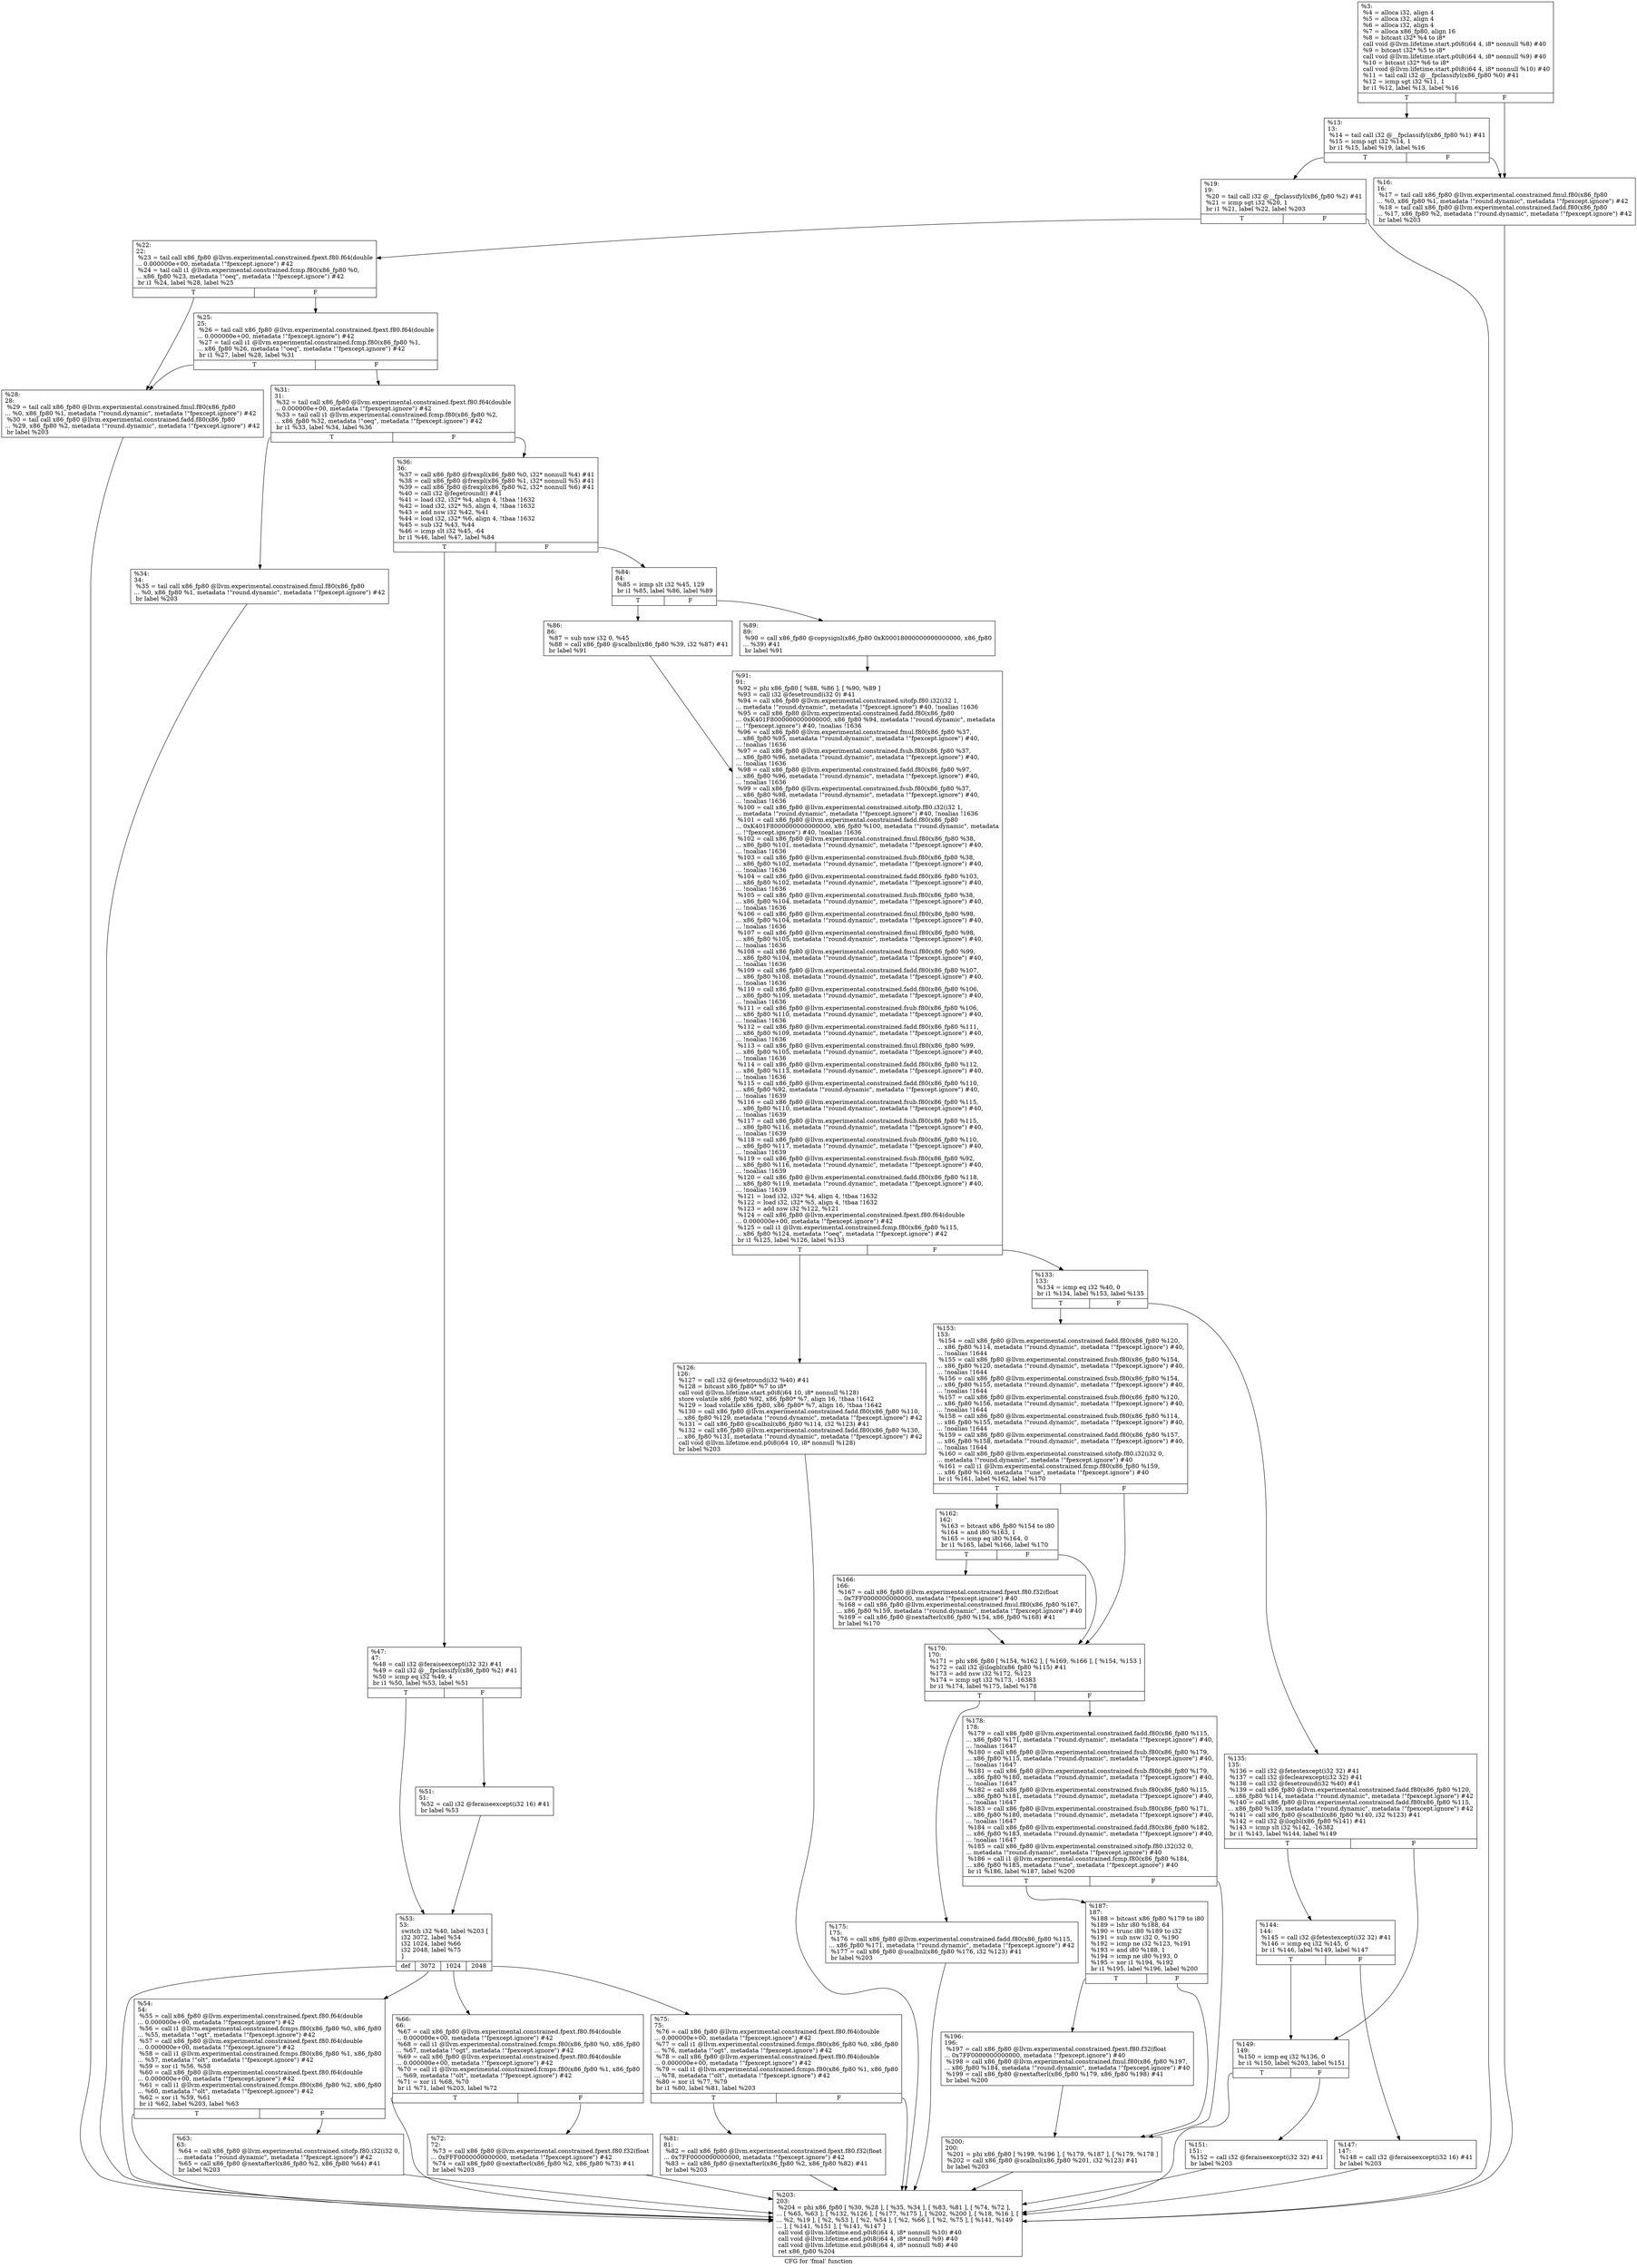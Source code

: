 digraph "CFG for 'fmal' function" {
	label="CFG for 'fmal' function";

	Node0x2002d30 [shape=record,label="{%3:\l  %4 = alloca i32, align 4\l  %5 = alloca i32, align 4\l  %6 = alloca i32, align 4\l  %7 = alloca x86_fp80, align 16\l  %8 = bitcast i32* %4 to i8*\l  call void @llvm.lifetime.start.p0i8(i64 4, i8* nonnull %8) #40\l  %9 = bitcast i32* %5 to i8*\l  call void @llvm.lifetime.start.p0i8(i64 4, i8* nonnull %9) #40\l  %10 = bitcast i32* %6 to i8*\l  call void @llvm.lifetime.start.p0i8(i64 4, i8* nonnull %10) #40\l  %11 = tail call i32 @__fpclassifyl(x86_fp80 %0) #41\l  %12 = icmp sgt i32 %11, 1\l  br i1 %12, label %13, label %16\l|{<s0>T|<s1>F}}"];
	Node0x2002d30:s0 -> Node0x2002d80;
	Node0x2002d30:s1 -> Node0x2002dd0;
	Node0x2002d80 [shape=record,label="{%13:\l13:                                               \l  %14 = tail call i32 @__fpclassifyl(x86_fp80 %1) #41\l  %15 = icmp sgt i32 %14, 1\l  br i1 %15, label %19, label %16\l|{<s0>T|<s1>F}}"];
	Node0x2002d80:s0 -> Node0x2002e20;
	Node0x2002d80:s1 -> Node0x2002dd0;
	Node0x2002dd0 [shape=record,label="{%16:\l16:                                               \l  %17 = tail call x86_fp80 @llvm.experimental.constrained.fmul.f80(x86_fp80\l... %0, x86_fp80 %1, metadata !\"round.dynamic\", metadata !\"fpexcept.ignore\") #42\l  %18 = tail call x86_fp80 @llvm.experimental.constrained.fadd.f80(x86_fp80\l... %17, x86_fp80 %2, metadata !\"round.dynamic\", metadata !\"fpexcept.ignore\") #42\l  br label %203\l}"];
	Node0x2002dd0 -> Node0x2003960;
	Node0x2002e20 [shape=record,label="{%19:\l19:                                               \l  %20 = tail call i32 @__fpclassifyl(x86_fp80 %2) #41\l  %21 = icmp sgt i32 %20, 1\l  br i1 %21, label %22, label %203\l|{<s0>T|<s1>F}}"];
	Node0x2002e20:s0 -> Node0x2002e70;
	Node0x2002e20:s1 -> Node0x2003960;
	Node0x2002e70 [shape=record,label="{%22:\l22:                                               \l  %23 = tail call x86_fp80 @llvm.experimental.constrained.fpext.f80.f64(double\l... 0.000000e+00, metadata !\"fpexcept.ignore\") #42\l  %24 = tail call i1 @llvm.experimental.constrained.fcmp.f80(x86_fp80 %0,\l... x86_fp80 %23, metadata !\"oeq\", metadata !\"fpexcept.ignore\") #42\l  br i1 %24, label %28, label %25\l|{<s0>T|<s1>F}}"];
	Node0x2002e70:s0 -> Node0x2002f10;
	Node0x2002e70:s1 -> Node0x2002ec0;
	Node0x2002ec0 [shape=record,label="{%25:\l25:                                               \l  %26 = tail call x86_fp80 @llvm.experimental.constrained.fpext.f80.f64(double\l... 0.000000e+00, metadata !\"fpexcept.ignore\") #42\l  %27 = tail call i1 @llvm.experimental.constrained.fcmp.f80(x86_fp80 %1,\l... x86_fp80 %26, metadata !\"oeq\", metadata !\"fpexcept.ignore\") #42\l  br i1 %27, label %28, label %31\l|{<s0>T|<s1>F}}"];
	Node0x2002ec0:s0 -> Node0x2002f10;
	Node0x2002ec0:s1 -> Node0x2002f60;
	Node0x2002f10 [shape=record,label="{%28:\l28:                                               \l  %29 = tail call x86_fp80 @llvm.experimental.constrained.fmul.f80(x86_fp80\l... %0, x86_fp80 %1, metadata !\"round.dynamic\", metadata !\"fpexcept.ignore\") #42\l  %30 = tail call x86_fp80 @llvm.experimental.constrained.fadd.f80(x86_fp80\l... %29, x86_fp80 %2, metadata !\"round.dynamic\", metadata !\"fpexcept.ignore\") #42\l  br label %203\l}"];
	Node0x2002f10 -> Node0x2003960;
	Node0x2002f60 [shape=record,label="{%31:\l31:                                               \l  %32 = tail call x86_fp80 @llvm.experimental.constrained.fpext.f80.f64(double\l... 0.000000e+00, metadata !\"fpexcept.ignore\") #42\l  %33 = tail call i1 @llvm.experimental.constrained.fcmp.f80(x86_fp80 %2,\l... x86_fp80 %32, metadata !\"oeq\", metadata !\"fpexcept.ignore\") #42\l  br i1 %33, label %34, label %36\l|{<s0>T|<s1>F}}"];
	Node0x2002f60:s0 -> Node0x2002fb0;
	Node0x2002f60:s1 -> Node0x2003000;
	Node0x2002fb0 [shape=record,label="{%34:\l34:                                               \l  %35 = tail call x86_fp80 @llvm.experimental.constrained.fmul.f80(x86_fp80\l... %0, x86_fp80 %1, metadata !\"round.dynamic\", metadata !\"fpexcept.ignore\") #42\l  br label %203\l}"];
	Node0x2002fb0 -> Node0x2003960;
	Node0x2003000 [shape=record,label="{%36:\l36:                                               \l  %37 = call x86_fp80 @frexpl(x86_fp80 %0, i32* nonnull %4) #41\l  %38 = call x86_fp80 @frexpl(x86_fp80 %1, i32* nonnull %5) #41\l  %39 = call x86_fp80 @frexpl(x86_fp80 %2, i32* nonnull %6) #41\l  %40 = call i32 @fegetround() #41\l  %41 = load i32, i32* %4, align 4, !tbaa !1632\l  %42 = load i32, i32* %5, align 4, !tbaa !1632\l  %43 = add nsw i32 %42, %41\l  %44 = load i32, i32* %6, align 4, !tbaa !1632\l  %45 = sub i32 %43, %44\l  %46 = icmp slt i32 %45, -64\l  br i1 %46, label %47, label %84\l|{<s0>T|<s1>F}}"];
	Node0x2003000:s0 -> Node0x2003050;
	Node0x2003000:s1 -> Node0x2003320;
	Node0x2003050 [shape=record,label="{%47:\l47:                                               \l  %48 = call i32 @feraiseexcept(i32 32) #41\l  %49 = call i32 @__fpclassifyl(x86_fp80 %2) #41\l  %50 = icmp eq i32 %49, 4\l  br i1 %50, label %53, label %51\l|{<s0>T|<s1>F}}"];
	Node0x2003050:s0 -> Node0x20030f0;
	Node0x2003050:s1 -> Node0x20030a0;
	Node0x20030a0 [shape=record,label="{%51:\l51:                                               \l  %52 = call i32 @feraiseexcept(i32 16) #41\l  br label %53\l}"];
	Node0x20030a0 -> Node0x20030f0;
	Node0x20030f0 [shape=record,label="{%53:\l53:                                               \l  switch i32 %40, label %203 [\l    i32 3072, label %54\l    i32 1024, label %66\l    i32 2048, label %75\l  ]\l|{<s0>def|<s1>3072|<s2>1024|<s3>2048}}"];
	Node0x20030f0:s0 -> Node0x2003960;
	Node0x20030f0:s1 -> Node0x2003140;
	Node0x20030f0:s2 -> Node0x20031e0;
	Node0x20030f0:s3 -> Node0x2003280;
	Node0x2003140 [shape=record,label="{%54:\l54:                                               \l  %55 = call x86_fp80 @llvm.experimental.constrained.fpext.f80.f64(double\l... 0.000000e+00, metadata !\"fpexcept.ignore\") #42\l  %56 = call i1 @llvm.experimental.constrained.fcmps.f80(x86_fp80 %0, x86_fp80\l... %55, metadata !\"ogt\", metadata !\"fpexcept.ignore\") #42\l  %57 = call x86_fp80 @llvm.experimental.constrained.fpext.f80.f64(double\l... 0.000000e+00, metadata !\"fpexcept.ignore\") #42\l  %58 = call i1 @llvm.experimental.constrained.fcmps.f80(x86_fp80 %1, x86_fp80\l... %57, metadata !\"olt\", metadata !\"fpexcept.ignore\") #42\l  %59 = xor i1 %56, %58\l  %60 = call x86_fp80 @llvm.experimental.constrained.fpext.f80.f64(double\l... 0.000000e+00, metadata !\"fpexcept.ignore\") #42\l  %61 = call i1 @llvm.experimental.constrained.fcmps.f80(x86_fp80 %2, x86_fp80\l... %60, metadata !\"olt\", metadata !\"fpexcept.ignore\") #42\l  %62 = xor i1 %59, %61\l  br i1 %62, label %203, label %63\l|{<s0>T|<s1>F}}"];
	Node0x2003140:s0 -> Node0x2003960;
	Node0x2003140:s1 -> Node0x2003190;
	Node0x2003190 [shape=record,label="{%63:\l63:                                               \l  %64 = call x86_fp80 @llvm.experimental.constrained.sitofp.f80.i32(i32 0,\l... metadata !\"round.dynamic\", metadata !\"fpexcept.ignore\") #42\l  %65 = call x86_fp80 @nextafterl(x86_fp80 %2, x86_fp80 %64) #41\l  br label %203\l}"];
	Node0x2003190 -> Node0x2003960;
	Node0x20031e0 [shape=record,label="{%66:\l66:                                               \l  %67 = call x86_fp80 @llvm.experimental.constrained.fpext.f80.f64(double\l... 0.000000e+00, metadata !\"fpexcept.ignore\") #42\l  %68 = call i1 @llvm.experimental.constrained.fcmps.f80(x86_fp80 %0, x86_fp80\l... %67, metadata !\"ogt\", metadata !\"fpexcept.ignore\") #42\l  %69 = call x86_fp80 @llvm.experimental.constrained.fpext.f80.f64(double\l... 0.000000e+00, metadata !\"fpexcept.ignore\") #42\l  %70 = call i1 @llvm.experimental.constrained.fcmps.f80(x86_fp80 %1, x86_fp80\l... %69, metadata !\"olt\", metadata !\"fpexcept.ignore\") #42\l  %71 = xor i1 %68, %70\l  br i1 %71, label %203, label %72\l|{<s0>T|<s1>F}}"];
	Node0x20031e0:s0 -> Node0x2003960;
	Node0x20031e0:s1 -> Node0x2003230;
	Node0x2003230 [shape=record,label="{%72:\l72:                                               \l  %73 = call x86_fp80 @llvm.experimental.constrained.fpext.f80.f32(float\l... 0xFFF0000000000000, metadata !\"fpexcept.ignore\") #42\l  %74 = call x86_fp80 @nextafterl(x86_fp80 %2, x86_fp80 %73) #41\l  br label %203\l}"];
	Node0x2003230 -> Node0x2003960;
	Node0x2003280 [shape=record,label="{%75:\l75:                                               \l  %76 = call x86_fp80 @llvm.experimental.constrained.fpext.f80.f64(double\l... 0.000000e+00, metadata !\"fpexcept.ignore\") #42\l  %77 = call i1 @llvm.experimental.constrained.fcmps.f80(x86_fp80 %0, x86_fp80\l... %76, metadata !\"ogt\", metadata !\"fpexcept.ignore\") #42\l  %78 = call x86_fp80 @llvm.experimental.constrained.fpext.f80.f64(double\l... 0.000000e+00, metadata !\"fpexcept.ignore\") #42\l  %79 = call i1 @llvm.experimental.constrained.fcmps.f80(x86_fp80 %1, x86_fp80\l... %78, metadata !\"olt\", metadata !\"fpexcept.ignore\") #42\l  %80 = xor i1 %77, %79\l  br i1 %80, label %81, label %203\l|{<s0>T|<s1>F}}"];
	Node0x2003280:s0 -> Node0x20032d0;
	Node0x2003280:s1 -> Node0x2003960;
	Node0x20032d0 [shape=record,label="{%81:\l81:                                               \l  %82 = call x86_fp80 @llvm.experimental.constrained.fpext.f80.f32(float\l... 0x7FF0000000000000, metadata !\"fpexcept.ignore\") #42\l  %83 = call x86_fp80 @nextafterl(x86_fp80 %2, x86_fp80 %82) #41\l  br label %203\l}"];
	Node0x20032d0 -> Node0x2003960;
	Node0x2003320 [shape=record,label="{%84:\l84:                                               \l  %85 = icmp slt i32 %45, 129\l  br i1 %85, label %86, label %89\l|{<s0>T|<s1>F}}"];
	Node0x2003320:s0 -> Node0x2003370;
	Node0x2003320:s1 -> Node0x20033c0;
	Node0x2003370 [shape=record,label="{%86:\l86:                                               \l  %87 = sub nsw i32 0, %45\l  %88 = call x86_fp80 @scalbnl(x86_fp80 %39, i32 %87) #41\l  br label %91\l}"];
	Node0x2003370 -> Node0x2003410;
	Node0x20033c0 [shape=record,label="{%89:\l89:                                               \l  %90 = call x86_fp80 @copysignl(x86_fp80 0xK00018000000000000000, x86_fp80\l... %39) #41\l  br label %91\l}"];
	Node0x20033c0 -> Node0x2003410;
	Node0x2003410 [shape=record,label="{%91:\l91:                                               \l  %92 = phi x86_fp80 [ %88, %86 ], [ %90, %89 ]\l  %93 = call i32 @fesetround(i32 0) #41\l  %94 = call x86_fp80 @llvm.experimental.constrained.sitofp.f80.i32(i32 1,\l... metadata !\"round.dynamic\", metadata !\"fpexcept.ignore\") #40, !noalias !1636\l  %95 = call x86_fp80 @llvm.experimental.constrained.fadd.f80(x86_fp80\l... 0xK401F8000000000000000, x86_fp80 %94, metadata !\"round.dynamic\", metadata\l... !\"fpexcept.ignore\") #40, !noalias !1636\l  %96 = call x86_fp80 @llvm.experimental.constrained.fmul.f80(x86_fp80 %37,\l... x86_fp80 %95, metadata !\"round.dynamic\", metadata !\"fpexcept.ignore\") #40,\l... !noalias !1636\l  %97 = call x86_fp80 @llvm.experimental.constrained.fsub.f80(x86_fp80 %37,\l... x86_fp80 %96, metadata !\"round.dynamic\", metadata !\"fpexcept.ignore\") #40,\l... !noalias !1636\l  %98 = call x86_fp80 @llvm.experimental.constrained.fadd.f80(x86_fp80 %97,\l... x86_fp80 %96, metadata !\"round.dynamic\", metadata !\"fpexcept.ignore\") #40,\l... !noalias !1636\l  %99 = call x86_fp80 @llvm.experimental.constrained.fsub.f80(x86_fp80 %37,\l... x86_fp80 %98, metadata !\"round.dynamic\", metadata !\"fpexcept.ignore\") #40,\l... !noalias !1636\l  %100 = call x86_fp80 @llvm.experimental.constrained.sitofp.f80.i32(i32 1,\l... metadata !\"round.dynamic\", metadata !\"fpexcept.ignore\") #40, !noalias !1636\l  %101 = call x86_fp80 @llvm.experimental.constrained.fadd.f80(x86_fp80\l... 0xK401F8000000000000000, x86_fp80 %100, metadata !\"round.dynamic\", metadata\l... !\"fpexcept.ignore\") #40, !noalias !1636\l  %102 = call x86_fp80 @llvm.experimental.constrained.fmul.f80(x86_fp80 %38,\l... x86_fp80 %101, metadata !\"round.dynamic\", metadata !\"fpexcept.ignore\") #40,\l... !noalias !1636\l  %103 = call x86_fp80 @llvm.experimental.constrained.fsub.f80(x86_fp80 %38,\l... x86_fp80 %102, metadata !\"round.dynamic\", metadata !\"fpexcept.ignore\") #40,\l... !noalias !1636\l  %104 = call x86_fp80 @llvm.experimental.constrained.fadd.f80(x86_fp80 %103,\l... x86_fp80 %102, metadata !\"round.dynamic\", metadata !\"fpexcept.ignore\") #40,\l... !noalias !1636\l  %105 = call x86_fp80 @llvm.experimental.constrained.fsub.f80(x86_fp80 %38,\l... x86_fp80 %104, metadata !\"round.dynamic\", metadata !\"fpexcept.ignore\") #40,\l... !noalias !1636\l  %106 = call x86_fp80 @llvm.experimental.constrained.fmul.f80(x86_fp80 %98,\l... x86_fp80 %104, metadata !\"round.dynamic\", metadata !\"fpexcept.ignore\") #40,\l... !noalias !1636\l  %107 = call x86_fp80 @llvm.experimental.constrained.fmul.f80(x86_fp80 %98,\l... x86_fp80 %105, metadata !\"round.dynamic\", metadata !\"fpexcept.ignore\") #40,\l... !noalias !1636\l  %108 = call x86_fp80 @llvm.experimental.constrained.fmul.f80(x86_fp80 %99,\l... x86_fp80 %104, metadata !\"round.dynamic\", metadata !\"fpexcept.ignore\") #40,\l... !noalias !1636\l  %109 = call x86_fp80 @llvm.experimental.constrained.fadd.f80(x86_fp80 %107,\l... x86_fp80 %108, metadata !\"round.dynamic\", metadata !\"fpexcept.ignore\") #40,\l... !noalias !1636\l  %110 = call x86_fp80 @llvm.experimental.constrained.fadd.f80(x86_fp80 %106,\l... x86_fp80 %109, metadata !\"round.dynamic\", metadata !\"fpexcept.ignore\") #40,\l... !noalias !1636\l  %111 = call x86_fp80 @llvm.experimental.constrained.fsub.f80(x86_fp80 %106,\l... x86_fp80 %110, metadata !\"round.dynamic\", metadata !\"fpexcept.ignore\") #40,\l... !noalias !1636\l  %112 = call x86_fp80 @llvm.experimental.constrained.fadd.f80(x86_fp80 %111,\l... x86_fp80 %109, metadata !\"round.dynamic\", metadata !\"fpexcept.ignore\") #40,\l... !noalias !1636\l  %113 = call x86_fp80 @llvm.experimental.constrained.fmul.f80(x86_fp80 %99,\l... x86_fp80 %105, metadata !\"round.dynamic\", metadata !\"fpexcept.ignore\") #40,\l... !noalias !1636\l  %114 = call x86_fp80 @llvm.experimental.constrained.fadd.f80(x86_fp80 %112,\l... x86_fp80 %113, metadata !\"round.dynamic\", metadata !\"fpexcept.ignore\") #40,\l... !noalias !1636\l  %115 = call x86_fp80 @llvm.experimental.constrained.fadd.f80(x86_fp80 %110,\l... x86_fp80 %92, metadata !\"round.dynamic\", metadata !\"fpexcept.ignore\") #40,\l... !noalias !1639\l  %116 = call x86_fp80 @llvm.experimental.constrained.fsub.f80(x86_fp80 %115,\l... x86_fp80 %110, metadata !\"round.dynamic\", metadata !\"fpexcept.ignore\") #40,\l... !noalias !1639\l  %117 = call x86_fp80 @llvm.experimental.constrained.fsub.f80(x86_fp80 %115,\l... x86_fp80 %116, metadata !\"round.dynamic\", metadata !\"fpexcept.ignore\") #40,\l... !noalias !1639\l  %118 = call x86_fp80 @llvm.experimental.constrained.fsub.f80(x86_fp80 %110,\l... x86_fp80 %117, metadata !\"round.dynamic\", metadata !\"fpexcept.ignore\") #40,\l... !noalias !1639\l  %119 = call x86_fp80 @llvm.experimental.constrained.fsub.f80(x86_fp80 %92,\l... x86_fp80 %116, metadata !\"round.dynamic\", metadata !\"fpexcept.ignore\") #40,\l... !noalias !1639\l  %120 = call x86_fp80 @llvm.experimental.constrained.fadd.f80(x86_fp80 %118,\l... x86_fp80 %119, metadata !\"round.dynamic\", metadata !\"fpexcept.ignore\") #40,\l... !noalias !1639\l  %121 = load i32, i32* %4, align 4, !tbaa !1632\l  %122 = load i32, i32* %5, align 4, !tbaa !1632\l  %123 = add nsw i32 %122, %121\l  %124 = call x86_fp80 @llvm.experimental.constrained.fpext.f80.f64(double\l... 0.000000e+00, metadata !\"fpexcept.ignore\") #42\l  %125 = call i1 @llvm.experimental.constrained.fcmp.f80(x86_fp80 %115,\l... x86_fp80 %124, metadata !\"oeq\", metadata !\"fpexcept.ignore\") #42\l  br i1 %125, label %126, label %133\l|{<s0>T|<s1>F}}"];
	Node0x2003410:s0 -> Node0x2003460;
	Node0x2003410:s1 -> Node0x20034b0;
	Node0x2003460 [shape=record,label="{%126:\l126:                                              \l  %127 = call i32 @fesetround(i32 %40) #41\l  %128 = bitcast x86_fp80* %7 to i8*\l  call void @llvm.lifetime.start.p0i8(i64 10, i8* nonnull %128)\l  store volatile x86_fp80 %92, x86_fp80* %7, align 16, !tbaa !1642\l  %129 = load volatile x86_fp80, x86_fp80* %7, align 16, !tbaa !1642\l  %130 = call x86_fp80 @llvm.experimental.constrained.fadd.f80(x86_fp80 %110,\l... x86_fp80 %129, metadata !\"round.dynamic\", metadata !\"fpexcept.ignore\") #42\l  %131 = call x86_fp80 @scalbnl(x86_fp80 %114, i32 %123) #41\l  %132 = call x86_fp80 @llvm.experimental.constrained.fadd.f80(x86_fp80 %130,\l... x86_fp80 %131, metadata !\"round.dynamic\", metadata !\"fpexcept.ignore\") #42\l  call void @llvm.lifetime.end.p0i8(i64 10, i8* nonnull %128)\l  br label %203\l}"];
	Node0x2003460 -> Node0x2003960;
	Node0x20034b0 [shape=record,label="{%133:\l133:                                              \l  %134 = icmp eq i32 %40, 0\l  br i1 %134, label %153, label %135\l|{<s0>T|<s1>F}}"];
	Node0x20034b0:s0 -> Node0x2003690;
	Node0x20034b0:s1 -> Node0x2003500;
	Node0x2003500 [shape=record,label="{%135:\l135:                                              \l  %136 = call i32 @fetestexcept(i32 32) #41\l  %137 = call i32 @feclearexcept(i32 32) #41\l  %138 = call i32 @fesetround(i32 %40) #41\l  %139 = call x86_fp80 @llvm.experimental.constrained.fadd.f80(x86_fp80 %120,\l... x86_fp80 %114, metadata !\"round.dynamic\", metadata !\"fpexcept.ignore\") #42\l  %140 = call x86_fp80 @llvm.experimental.constrained.fadd.f80(x86_fp80 %115,\l... x86_fp80 %139, metadata !\"round.dynamic\", metadata !\"fpexcept.ignore\") #42\l  %141 = call x86_fp80 @scalbnl(x86_fp80 %140, i32 %123) #41\l  %142 = call i32 @ilogbl(x86_fp80 %141) #41\l  %143 = icmp slt i32 %142, -16382\l  br i1 %143, label %144, label %149\l|{<s0>T|<s1>F}}"];
	Node0x2003500:s0 -> Node0x2003550;
	Node0x2003500:s1 -> Node0x20035f0;
	Node0x2003550 [shape=record,label="{%144:\l144:                                              \l  %145 = call i32 @fetestexcept(i32 32) #41\l  %146 = icmp eq i32 %145, 0\l  br i1 %146, label %149, label %147\l|{<s0>T|<s1>F}}"];
	Node0x2003550:s0 -> Node0x20035f0;
	Node0x2003550:s1 -> Node0x20035a0;
	Node0x20035a0 [shape=record,label="{%147:\l147:                                              \l  %148 = call i32 @feraiseexcept(i32 16) #41\l  br label %203\l}"];
	Node0x20035a0 -> Node0x2003960;
	Node0x20035f0 [shape=record,label="{%149:\l149:                                              \l  %150 = icmp eq i32 %136, 0\l  br i1 %150, label %203, label %151\l|{<s0>T|<s1>F}}"];
	Node0x20035f0:s0 -> Node0x2003960;
	Node0x20035f0:s1 -> Node0x2003640;
	Node0x2003640 [shape=record,label="{%151:\l151:                                              \l  %152 = call i32 @feraiseexcept(i32 32) #41\l  br label %203\l}"];
	Node0x2003640 -> Node0x2003960;
	Node0x2003690 [shape=record,label="{%153:\l153:                                              \l  %154 = call x86_fp80 @llvm.experimental.constrained.fadd.f80(x86_fp80 %120,\l... x86_fp80 %114, metadata !\"round.dynamic\", metadata !\"fpexcept.ignore\") #40,\l... !noalias !1644\l  %155 = call x86_fp80 @llvm.experimental.constrained.fsub.f80(x86_fp80 %154,\l... x86_fp80 %120, metadata !\"round.dynamic\", metadata !\"fpexcept.ignore\") #40,\l... !noalias !1644\l  %156 = call x86_fp80 @llvm.experimental.constrained.fsub.f80(x86_fp80 %154,\l... x86_fp80 %155, metadata !\"round.dynamic\", metadata !\"fpexcept.ignore\") #40,\l... !noalias !1644\l  %157 = call x86_fp80 @llvm.experimental.constrained.fsub.f80(x86_fp80 %120,\l... x86_fp80 %156, metadata !\"round.dynamic\", metadata !\"fpexcept.ignore\") #40,\l... !noalias !1644\l  %158 = call x86_fp80 @llvm.experimental.constrained.fsub.f80(x86_fp80 %114,\l... x86_fp80 %155, metadata !\"round.dynamic\", metadata !\"fpexcept.ignore\") #40,\l... !noalias !1644\l  %159 = call x86_fp80 @llvm.experimental.constrained.fadd.f80(x86_fp80 %157,\l... x86_fp80 %158, metadata !\"round.dynamic\", metadata !\"fpexcept.ignore\") #40,\l... !noalias !1644\l  %160 = call x86_fp80 @llvm.experimental.constrained.sitofp.f80.i32(i32 0,\l... metadata !\"round.dynamic\", metadata !\"fpexcept.ignore\") #40\l  %161 = call i1 @llvm.experimental.constrained.fcmp.f80(x86_fp80 %159,\l... x86_fp80 %160, metadata !\"une\", metadata !\"fpexcept.ignore\") #40\l  br i1 %161, label %162, label %170\l|{<s0>T|<s1>F}}"];
	Node0x2003690:s0 -> Node0x20036e0;
	Node0x2003690:s1 -> Node0x2003780;
	Node0x20036e0 [shape=record,label="{%162:\l162:                                              \l  %163 = bitcast x86_fp80 %154 to i80\l  %164 = and i80 %163, 1\l  %165 = icmp eq i80 %164, 0\l  br i1 %165, label %166, label %170\l|{<s0>T|<s1>F}}"];
	Node0x20036e0:s0 -> Node0x2003730;
	Node0x20036e0:s1 -> Node0x2003780;
	Node0x2003730 [shape=record,label="{%166:\l166:                                              \l  %167 = call x86_fp80 @llvm.experimental.constrained.fpext.f80.f32(float\l... 0x7FF0000000000000, metadata !\"fpexcept.ignore\") #40\l  %168 = call x86_fp80 @llvm.experimental.constrained.fmul.f80(x86_fp80 %167,\l... x86_fp80 %159, metadata !\"round.dynamic\", metadata !\"fpexcept.ignore\") #40\l  %169 = call x86_fp80 @nextafterl(x86_fp80 %154, x86_fp80 %168) #41\l  br label %170\l}"];
	Node0x2003730 -> Node0x2003780;
	Node0x2003780 [shape=record,label="{%170:\l170:                                              \l  %171 = phi x86_fp80 [ %154, %162 ], [ %169, %166 ], [ %154, %153 ]\l  %172 = call i32 @ilogbl(x86_fp80 %115) #41\l  %173 = add nsw i32 %172, %123\l  %174 = icmp sgt i32 %173, -16383\l  br i1 %174, label %175, label %178\l|{<s0>T|<s1>F}}"];
	Node0x2003780:s0 -> Node0x20037d0;
	Node0x2003780:s1 -> Node0x2003820;
	Node0x20037d0 [shape=record,label="{%175:\l175:                                              \l  %176 = call x86_fp80 @llvm.experimental.constrained.fadd.f80(x86_fp80 %115,\l... x86_fp80 %171, metadata !\"round.dynamic\", metadata !\"fpexcept.ignore\") #42\l  %177 = call x86_fp80 @scalbnl(x86_fp80 %176, i32 %123) #41\l  br label %203\l}"];
	Node0x20037d0 -> Node0x2003960;
	Node0x2003820 [shape=record,label="{%178:\l178:                                              \l  %179 = call x86_fp80 @llvm.experimental.constrained.fadd.f80(x86_fp80 %115,\l... x86_fp80 %171, metadata !\"round.dynamic\", metadata !\"fpexcept.ignore\") #40,\l... !noalias !1647\l  %180 = call x86_fp80 @llvm.experimental.constrained.fsub.f80(x86_fp80 %179,\l... x86_fp80 %115, metadata !\"round.dynamic\", metadata !\"fpexcept.ignore\") #40,\l... !noalias !1647\l  %181 = call x86_fp80 @llvm.experimental.constrained.fsub.f80(x86_fp80 %179,\l... x86_fp80 %180, metadata !\"round.dynamic\", metadata !\"fpexcept.ignore\") #40,\l... !noalias !1647\l  %182 = call x86_fp80 @llvm.experimental.constrained.fsub.f80(x86_fp80 %115,\l... x86_fp80 %181, metadata !\"round.dynamic\", metadata !\"fpexcept.ignore\") #40,\l... !noalias !1647\l  %183 = call x86_fp80 @llvm.experimental.constrained.fsub.f80(x86_fp80 %171,\l... x86_fp80 %180, metadata !\"round.dynamic\", metadata !\"fpexcept.ignore\") #40,\l... !noalias !1647\l  %184 = call x86_fp80 @llvm.experimental.constrained.fadd.f80(x86_fp80 %182,\l... x86_fp80 %183, metadata !\"round.dynamic\", metadata !\"fpexcept.ignore\") #40,\l... !noalias !1647\l  %185 = call x86_fp80 @llvm.experimental.constrained.sitofp.f80.i32(i32 0,\l... metadata !\"round.dynamic\", metadata !\"fpexcept.ignore\") #40\l  %186 = call i1 @llvm.experimental.constrained.fcmp.f80(x86_fp80 %184,\l... x86_fp80 %185, metadata !\"une\", metadata !\"fpexcept.ignore\") #40\l  br i1 %186, label %187, label %200\l|{<s0>T|<s1>F}}"];
	Node0x2003820:s0 -> Node0x2003870;
	Node0x2003820:s1 -> Node0x2003910;
	Node0x2003870 [shape=record,label="{%187:\l187:                                              \l  %188 = bitcast x86_fp80 %179 to i80\l  %189 = lshr i80 %188, 64\l  %190 = trunc i80 %189 to i32\l  %191 = sub nsw i32 0, %190\l  %192 = icmp ne i32 %123, %191\l  %193 = and i80 %188, 1\l  %194 = icmp ne i80 %193, 0\l  %195 = xor i1 %194, %192\l  br i1 %195, label %196, label %200\l|{<s0>T|<s1>F}}"];
	Node0x2003870:s0 -> Node0x20038c0;
	Node0x2003870:s1 -> Node0x2003910;
	Node0x20038c0 [shape=record,label="{%196:\l196:                                              \l  %197 = call x86_fp80 @llvm.experimental.constrained.fpext.f80.f32(float\l... 0x7FF0000000000000, metadata !\"fpexcept.ignore\") #40\l  %198 = call x86_fp80 @llvm.experimental.constrained.fmul.f80(x86_fp80 %197,\l... x86_fp80 %184, metadata !\"round.dynamic\", metadata !\"fpexcept.ignore\") #40\l  %199 = call x86_fp80 @nextafterl(x86_fp80 %179, x86_fp80 %198) #41\l  br label %200\l}"];
	Node0x20038c0 -> Node0x2003910;
	Node0x2003910 [shape=record,label="{%200:\l200:                                              \l  %201 = phi x86_fp80 [ %199, %196 ], [ %179, %187 ], [ %179, %178 ]\l  %202 = call x86_fp80 @scalbnl(x86_fp80 %201, i32 %123) #41\l  br label %203\l}"];
	Node0x2003910 -> Node0x2003960;
	Node0x2003960 [shape=record,label="{%203:\l203:                                              \l  %204 = phi x86_fp80 [ %30, %28 ], [ %35, %34 ], [ %83, %81 ], [ %74, %72 ],\l... [ %65, %63 ], [ %132, %126 ], [ %177, %175 ], [ %202, %200 ], [ %18, %16 ], [\l... %2, %19 ], [ %2, %53 ], [ %2, %54 ], [ %2, %66 ], [ %2, %75 ], [ %141, %149\l... ], [ %141, %151 ], [ %141, %147 ]\l  call void @llvm.lifetime.end.p0i8(i64 4, i8* nonnull %10) #40\l  call void @llvm.lifetime.end.p0i8(i64 4, i8* nonnull %9) #40\l  call void @llvm.lifetime.end.p0i8(i64 4, i8* nonnull %8) #40\l  ret x86_fp80 %204\l}"];
}
